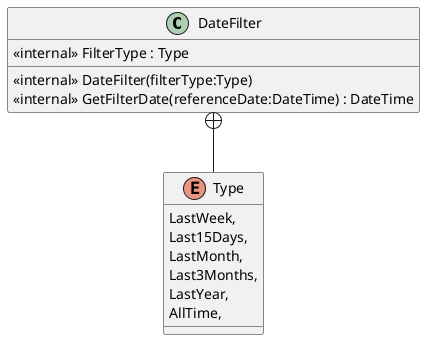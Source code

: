 @startuml
class DateFilter {
    <<internal>> FilterType : Type
    <<internal>> DateFilter(filterType:Type)
    <<internal>> GetFilterDate(referenceDate:DateTime) : DateTime
}
enum Type {
    LastWeek,
    Last15Days,
    LastMonth,
    Last3Months,
    LastYear,
    AllTime,
}
DateFilter +-- Type
@enduml
